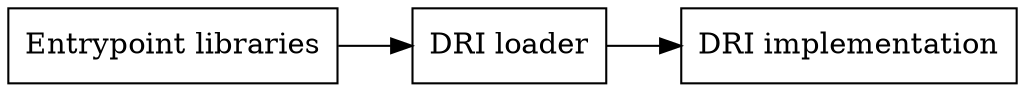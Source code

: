 digraph mesa_callgraph {
	margin=0;
	rankdir="LR";
	node [shape=rectangle];
	entrypoint [label="Entrypoint libraries"];
	loader [label="DRI loader"];
	driimpl [label="DRI implementation"];
	entrypoint -> loader -> driimpl;
}
